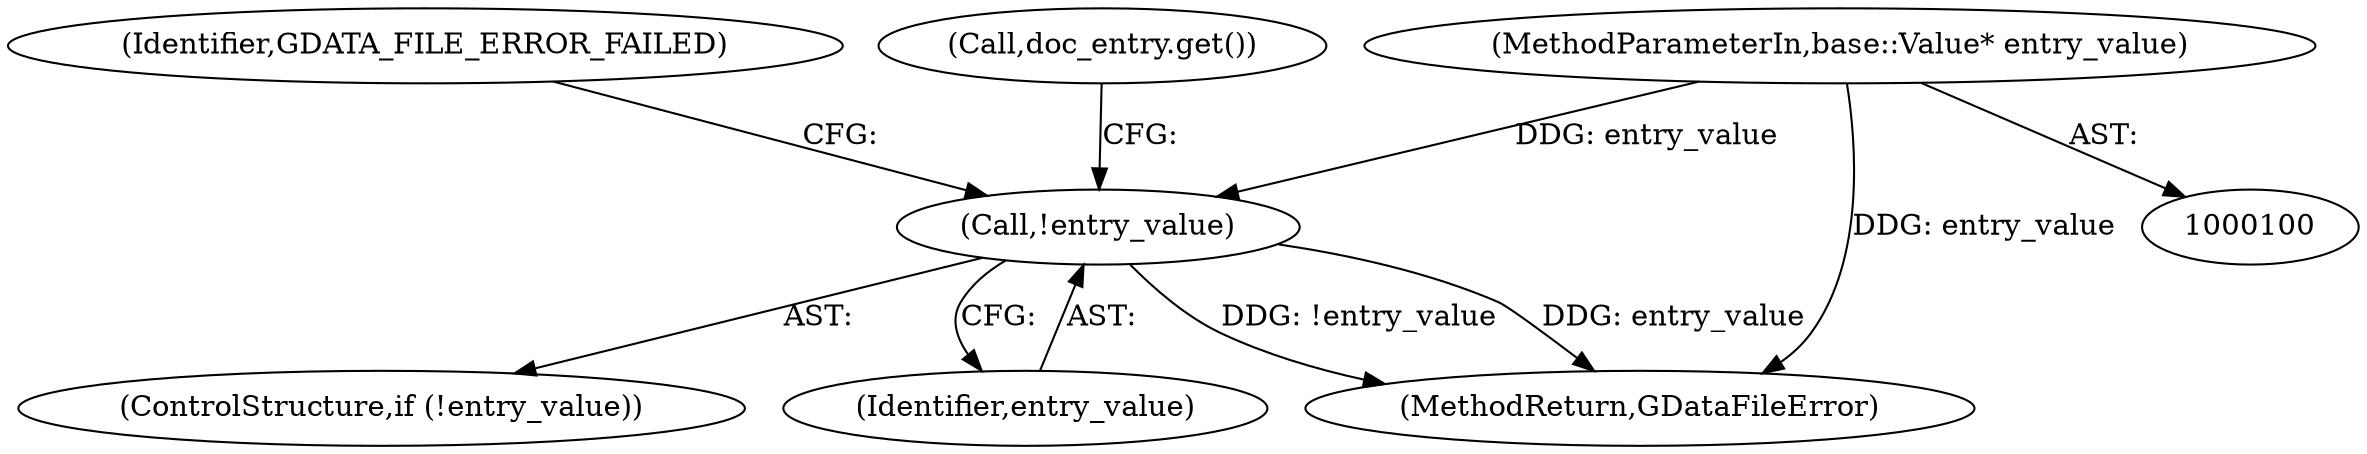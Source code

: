 digraph "0_Chrome_dd3b6fe574edad231c01c78e4647a74c38dc4178@pointer" {
"1000102" [label="(MethodParameterIn,base::Value* entry_value)"];
"1000108" [label="(Call,!entry_value)"];
"1000108" [label="(Call,!entry_value)"];
"1000102" [label="(MethodParameterIn,base::Value* entry_value)"];
"1000111" [label="(Identifier,GDATA_FILE_ERROR_FAILED)"];
"1000115" [label="(Call,doc_entry.get())"];
"1000107" [label="(ControlStructure,if (!entry_value))"];
"1000109" [label="(Identifier,entry_value)"];
"1000155" [label="(MethodReturn,GDataFileError)"];
"1000102" -> "1000100"  [label="AST: "];
"1000102" -> "1000155"  [label="DDG: entry_value"];
"1000102" -> "1000108"  [label="DDG: entry_value"];
"1000108" -> "1000107"  [label="AST: "];
"1000108" -> "1000109"  [label="CFG: "];
"1000109" -> "1000108"  [label="AST: "];
"1000111" -> "1000108"  [label="CFG: "];
"1000115" -> "1000108"  [label="CFG: "];
"1000108" -> "1000155"  [label="DDG: !entry_value"];
"1000108" -> "1000155"  [label="DDG: entry_value"];
}
